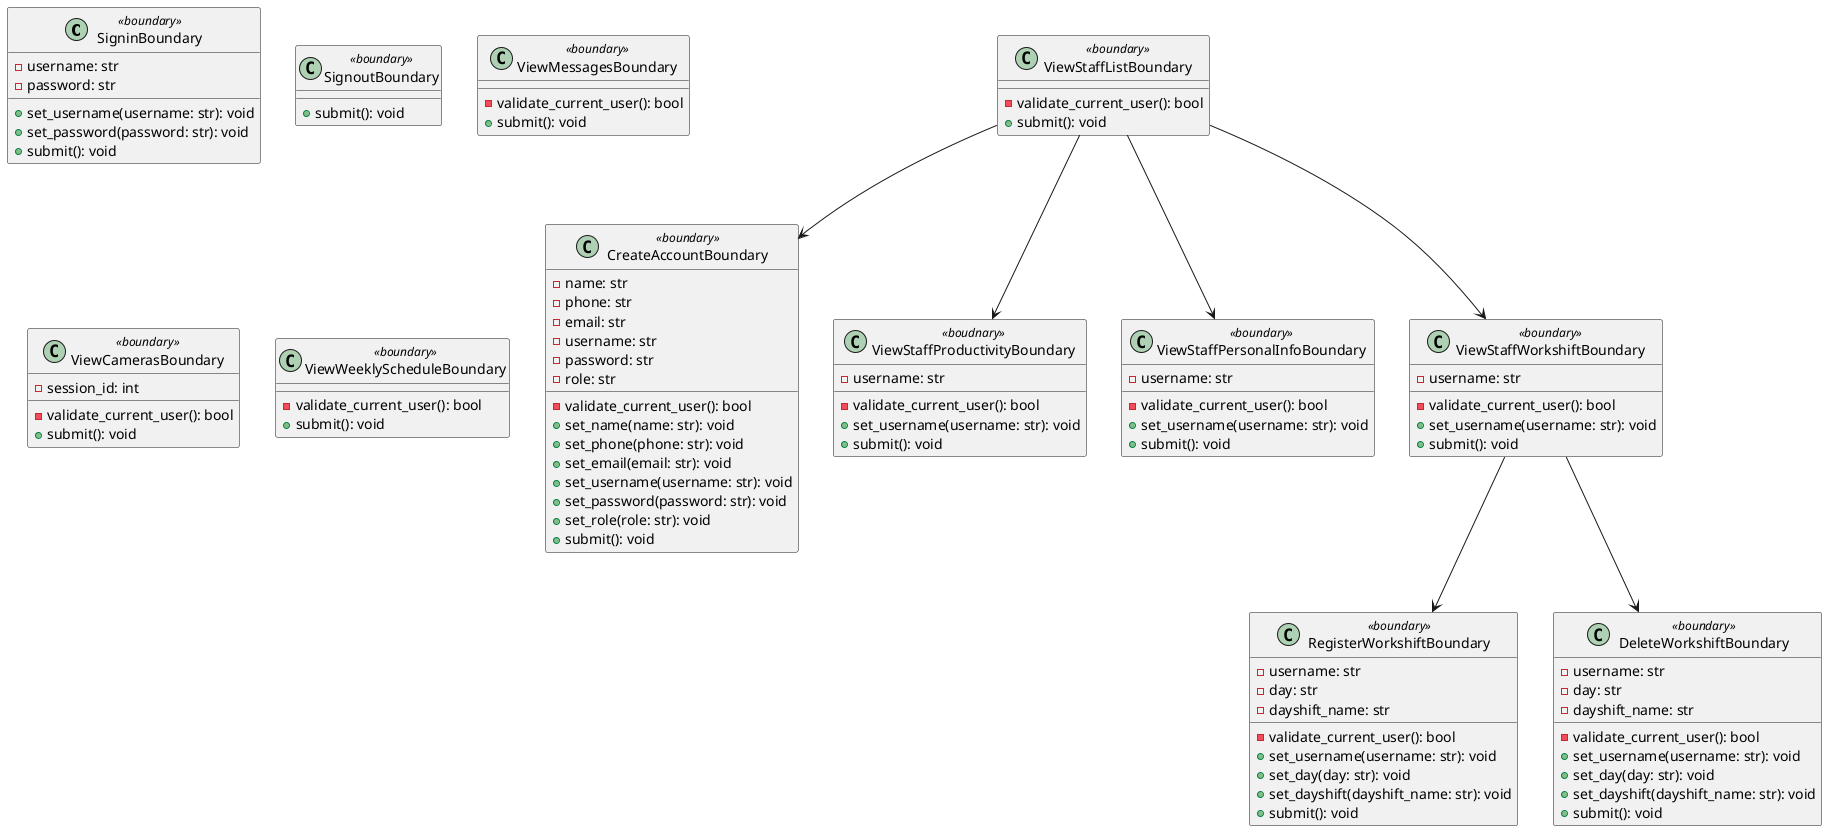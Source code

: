@startuml

class SigninBoundary <<boundary>> {
    - username: str
    - password: str
    
    + set_username(username: str): void
    + set_password(password: str): void
    + submit(): void
}

class SignoutBoundary <<boundary>> {
    
    + submit(): void
}

class CreateAccountBoundary <<boundary>> {
    - name: str
    - phone: str
    - email: str
    - username: str
    - password: str
    - role: str
    
    - validate_current_user(): bool
    + set_name(name: str): void
    + set_phone(phone: str): void
    + set_email(email: str): void
    + set_username(username: str): void
    + set_password(password: str): void
    + set_role(role: str): void
    + submit(): void

}

class ViewStaffListBoundary <<boundary>> {

    - validate_current_user(): bool
    + submit(): void
}

class ViewStaffProductivityBoundary <<boudnary>> {
    - username: str

    - validate_current_user(): bool
    + set_username(username: str): void
    + submit(): void
}

class ViewStaffPersonalInfoBoundary <<boundary>> {
    - username: str
    
    - validate_current_user(): bool
    + set_username(username: str): void
    + submit(): void
}

class ViewStaffWorkshiftBoundary <<boundary>> {
    - username: str
    
    - validate_current_user(): bool
    + set_username(username: str): void
    + submit(): void
}

class RegisterWorkshiftBoundary <<boundary>> {
    - username: str
    - day: str
    - dayshift_name: str

    - validate_current_user(): bool
    + set_username(username: str): void
    + set_day(day: str): void
    + set_dayshift(dayshift_name: str): void
    + submit(): void
}

class DeleteWorkshiftBoundary <<boundary>> {
    - username: str
    - day: str
    - dayshift_name: str
    
    - validate_current_user(): bool
    + set_username(username: str): void
    + set_day(day: str): void
    + set_dayshift(dayshift_name: str): void
    + submit(): void
}

class ViewMessagesBoundary <<boundary>> {

    - validate_current_user(): bool
    + submit(): void
}

class ViewCamerasBoundary <<boundary>> {
    - session_id: int

    - validate_current_user(): bool
    + submit(): void
}

class ViewWeeklyScheduleBoundary <<boundary>> {

    - validate_current_user(): bool
    + submit(): void
}

ViewStaffWorkshiftBoundary --> RegisterWorkshiftBoundary
ViewStaffWorkshiftBoundary --> DeleteWorkshiftBoundary
ViewStaffListBoundary --> CreateAccountBoundary
ViewStaffListBoundary --> ViewStaffPersonalInfoBoundary
ViewStaffListBoundary --> ViewStaffProductivityBoundary
ViewStaffListBoundary --> ViewStaffWorkshiftBoundary

@enduml